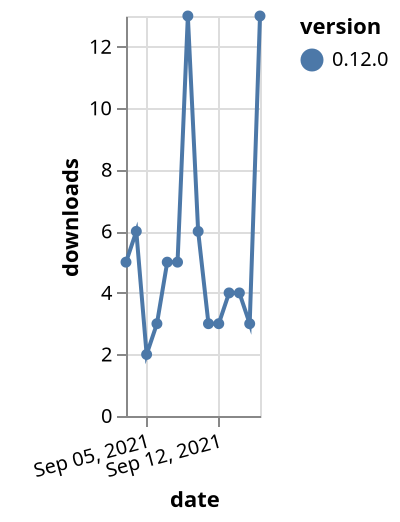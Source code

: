 {"$schema": "https://vega.github.io/schema/vega-lite/v5.json", "description": "A simple bar chart with embedded data.", "data": {"values": [{"date": "2021-09-03", "total": 11445, "delta": 5, "version": "0.12.0"}, {"date": "2021-09-04", "total": 11451, "delta": 6, "version": "0.12.0"}, {"date": "2021-09-05", "total": 11453, "delta": 2, "version": "0.12.0"}, {"date": "2021-09-06", "total": 11456, "delta": 3, "version": "0.12.0"}, {"date": "2021-09-07", "total": 11461, "delta": 5, "version": "0.12.0"}, {"date": "2021-09-08", "total": 11466, "delta": 5, "version": "0.12.0"}, {"date": "2021-09-09", "total": 11479, "delta": 13, "version": "0.12.0"}, {"date": "2021-09-10", "total": 11485, "delta": 6, "version": "0.12.0"}, {"date": "2021-09-11", "total": 11488, "delta": 3, "version": "0.12.0"}, {"date": "2021-09-12", "total": 11491, "delta": 3, "version": "0.12.0"}, {"date": "2021-09-13", "total": 11495, "delta": 4, "version": "0.12.0"}, {"date": "2021-09-14", "total": 11499, "delta": 4, "version": "0.12.0"}, {"date": "2021-09-15", "total": 11502, "delta": 3, "version": "0.12.0"}, {"date": "2021-09-16", "total": 11515, "delta": 13, "version": "0.12.0"}]}, "width": "container", "mark": {"type": "line", "point": {"filled": true}}, "encoding": {"x": {"field": "date", "type": "temporal", "timeUnit": "yearmonthdate", "title": "date", "axis": {"labelAngle": -15}}, "y": {"field": "delta", "type": "quantitative", "title": "downloads"}, "color": {"field": "version", "type": "nominal"}, "tooltip": {"field": "delta"}}}